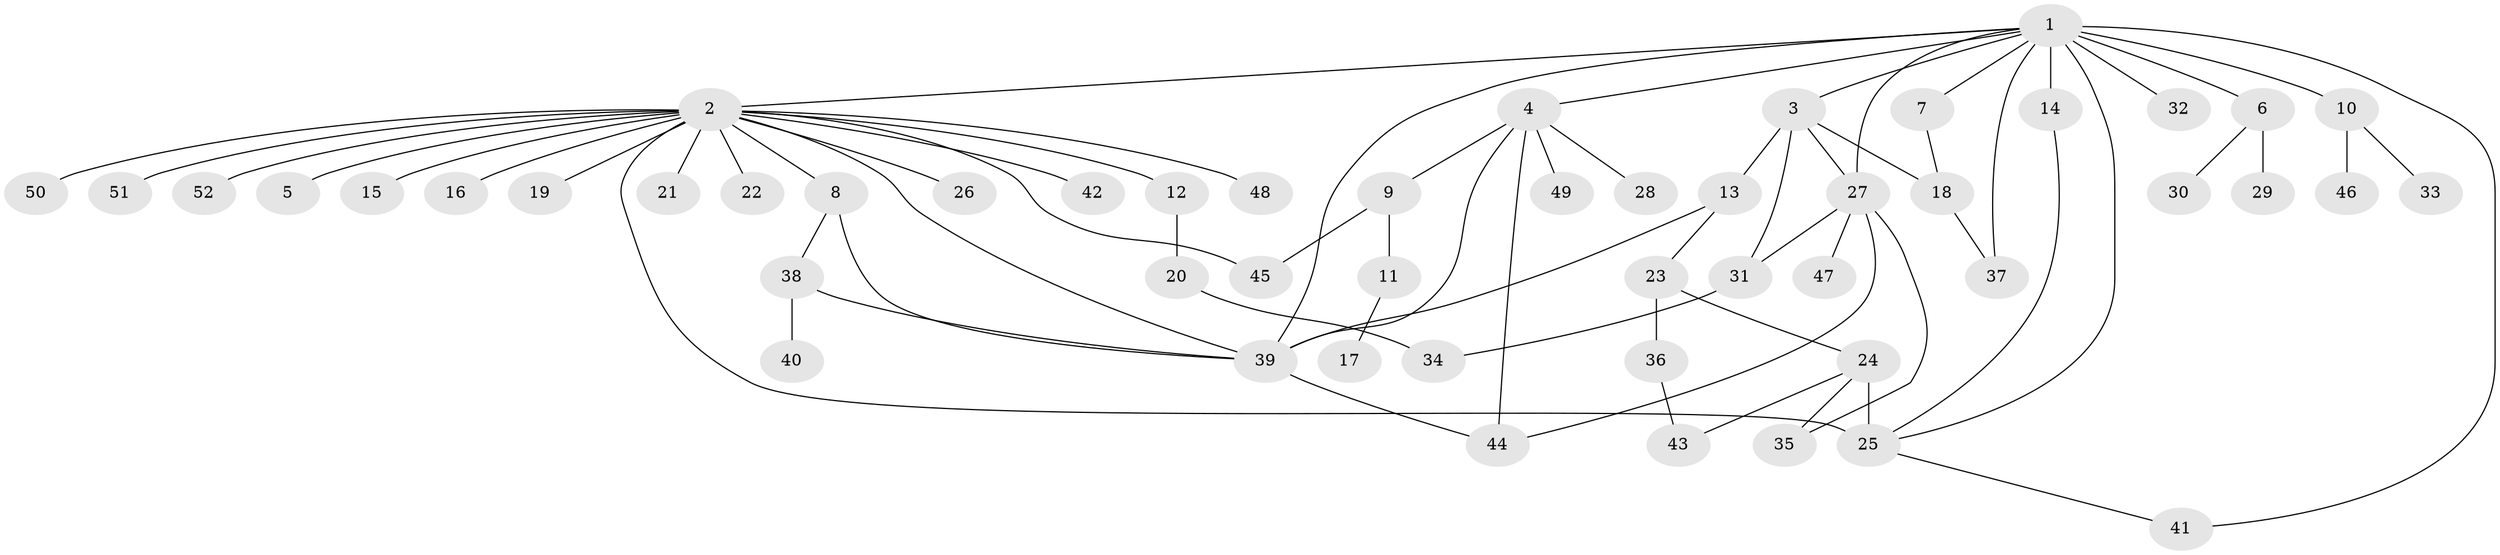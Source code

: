 // original degree distribution, {23: 0.009615384615384616, 19: 0.009615384615384616, 6: 0.028846153846153848, 7: 0.009615384615384616, 1: 0.5576923076923077, 4: 0.04807692307692308, 3: 0.1346153846153846, 2: 0.15384615384615385, 5: 0.038461538461538464, 9: 0.009615384615384616}
// Generated by graph-tools (version 1.1) at 2025/35/03/09/25 02:35:26]
// undirected, 52 vertices, 70 edges
graph export_dot {
graph [start="1"]
  node [color=gray90,style=filled];
  1;
  2;
  3;
  4;
  5;
  6;
  7;
  8;
  9;
  10;
  11;
  12;
  13;
  14;
  15;
  16;
  17;
  18;
  19;
  20;
  21;
  22;
  23;
  24;
  25;
  26;
  27;
  28;
  29;
  30;
  31;
  32;
  33;
  34;
  35;
  36;
  37;
  38;
  39;
  40;
  41;
  42;
  43;
  44;
  45;
  46;
  47;
  48;
  49;
  50;
  51;
  52;
  1 -- 2 [weight=1.0];
  1 -- 3 [weight=1.0];
  1 -- 4 [weight=1.0];
  1 -- 6 [weight=1.0];
  1 -- 7 [weight=1.0];
  1 -- 10 [weight=1.0];
  1 -- 14 [weight=10.0];
  1 -- 25 [weight=1.0];
  1 -- 27 [weight=1.0];
  1 -- 32 [weight=1.0];
  1 -- 37 [weight=1.0];
  1 -- 39 [weight=1.0];
  1 -- 41 [weight=1.0];
  2 -- 5 [weight=1.0];
  2 -- 8 [weight=1.0];
  2 -- 12 [weight=1.0];
  2 -- 15 [weight=1.0];
  2 -- 16 [weight=1.0];
  2 -- 19 [weight=1.0];
  2 -- 21 [weight=1.0];
  2 -- 22 [weight=1.0];
  2 -- 25 [weight=1.0];
  2 -- 26 [weight=1.0];
  2 -- 39 [weight=1.0];
  2 -- 42 [weight=1.0];
  2 -- 45 [weight=1.0];
  2 -- 48 [weight=1.0];
  2 -- 50 [weight=1.0];
  2 -- 51 [weight=1.0];
  2 -- 52 [weight=1.0];
  3 -- 13 [weight=2.0];
  3 -- 18 [weight=1.0];
  3 -- 27 [weight=1.0];
  3 -- 31 [weight=1.0];
  4 -- 9 [weight=1.0];
  4 -- 28 [weight=1.0];
  4 -- 39 [weight=1.0];
  4 -- 44 [weight=1.0];
  4 -- 49 [weight=1.0];
  6 -- 29 [weight=1.0];
  6 -- 30 [weight=1.0];
  7 -- 18 [weight=1.0];
  8 -- 38 [weight=1.0];
  8 -- 39 [weight=1.0];
  9 -- 11 [weight=1.0];
  9 -- 45 [weight=1.0];
  10 -- 33 [weight=1.0];
  10 -- 46 [weight=1.0];
  11 -- 17 [weight=2.0];
  12 -- 20 [weight=1.0];
  13 -- 23 [weight=1.0];
  13 -- 39 [weight=2.0];
  14 -- 25 [weight=1.0];
  18 -- 37 [weight=2.0];
  20 -- 34 [weight=3.0];
  23 -- 24 [weight=1.0];
  23 -- 36 [weight=3.0];
  24 -- 25 [weight=5.0];
  24 -- 35 [weight=1.0];
  24 -- 43 [weight=1.0];
  25 -- 41 [weight=1.0];
  27 -- 31 [weight=1.0];
  27 -- 35 [weight=1.0];
  27 -- 44 [weight=1.0];
  27 -- 47 [weight=2.0];
  31 -- 34 [weight=1.0];
  36 -- 43 [weight=1.0];
  38 -- 39 [weight=1.0];
  38 -- 40 [weight=1.0];
  39 -- 44 [weight=1.0];
}
